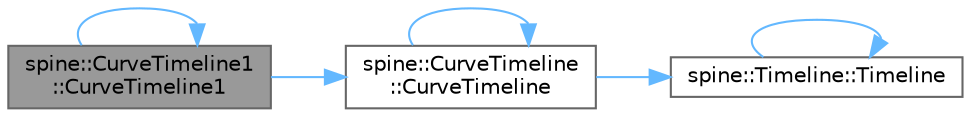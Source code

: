 digraph "spine::CurveTimeline1::CurveTimeline1"
{
 // LATEX_PDF_SIZE
  bgcolor="transparent";
  edge [fontname=Helvetica,fontsize=10,labelfontname=Helvetica,labelfontsize=10];
  node [fontname=Helvetica,fontsize=10,shape=box,height=0.2,width=0.4];
  rankdir="LR";
  Node1 [id="Node000001",label="spine::CurveTimeline1\l::CurveTimeline1",height=0.2,width=0.4,color="gray40", fillcolor="grey60", style="filled", fontcolor="black",tooltip=" "];
  Node1 -> Node2 [id="edge6_Node000001_Node000002",color="steelblue1",style="solid",tooltip=" "];
  Node2 [id="Node000002",label="spine::CurveTimeline\l::CurveTimeline",height=0.2,width=0.4,color="grey40", fillcolor="white", style="filled",URL="$classspine_1_1_curve_timeline.html#a99fa6de5f285a2878b6f16f43a63b857",tooltip=" "];
  Node2 -> Node2 [id="edge7_Node000002_Node000002",color="steelblue1",style="solid",tooltip=" "];
  Node2 -> Node3 [id="edge8_Node000002_Node000003",color="steelblue1",style="solid",tooltip=" "];
  Node3 [id="Node000003",label="spine::Timeline::Timeline",height=0.2,width=0.4,color="grey40", fillcolor="white", style="filled",URL="$classspine_1_1_timeline.html#a8957ef9d905a45e02503e93612202b3e",tooltip=" "];
  Node3 -> Node3 [id="edge9_Node000003_Node000003",color="steelblue1",style="solid",tooltip=" "];
  Node1 -> Node1 [id="edge10_Node000001_Node000001",color="steelblue1",style="solid",tooltip=" "];
}
